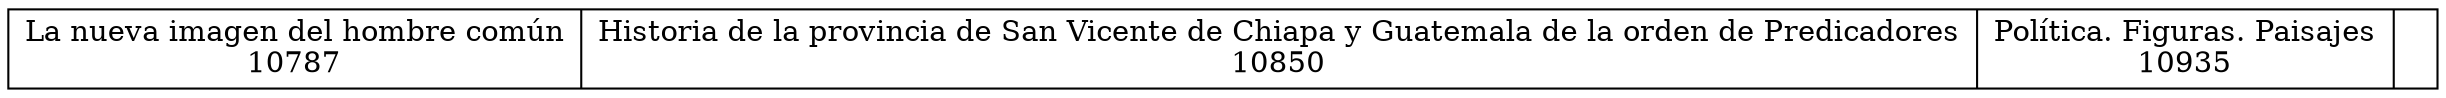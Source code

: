 digraph G {
 node [shape = record,height=.1];10787[label = "<f0>La nueva imagen del hombre común\n10787|<f1>Historia de la provincia de San Vicente de Chiapa y Guatemala de la orden de Predicadores\n10850|<f2>Política. Figuras. Paisajes\n10935|"];
}